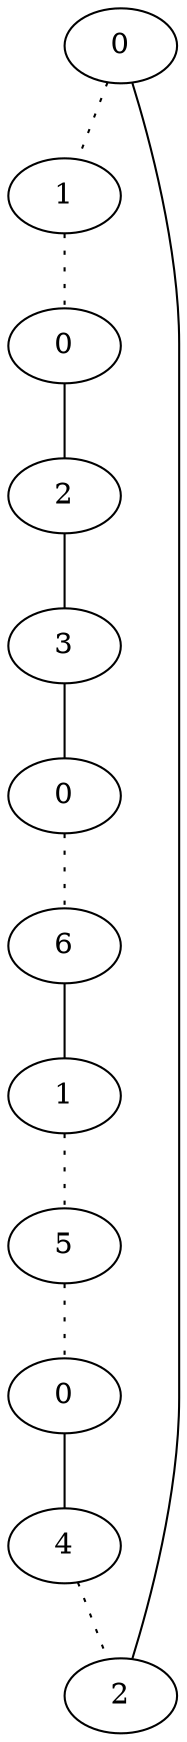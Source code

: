 graph {
a0[label=0];
a1[label=1];
a2[label=0];
a3[label=2];
a4[label=3];
a5[label=0];
a6[label=6];
a7[label=1];
a8[label=5];
a9[label=0];
a10[label=4];
a11[label=2];
a0 -- a1 [style=dotted];
a0 -- a11;
a1 -- a2 [style=dotted];
a2 -- a3;
a3 -- a4;
a4 -- a5;
a5 -- a6 [style=dotted];
a6 -- a7;
a7 -- a8 [style=dotted];
a8 -- a9 [style=dotted];
a9 -- a10;
a10 -- a11 [style=dotted];
}
